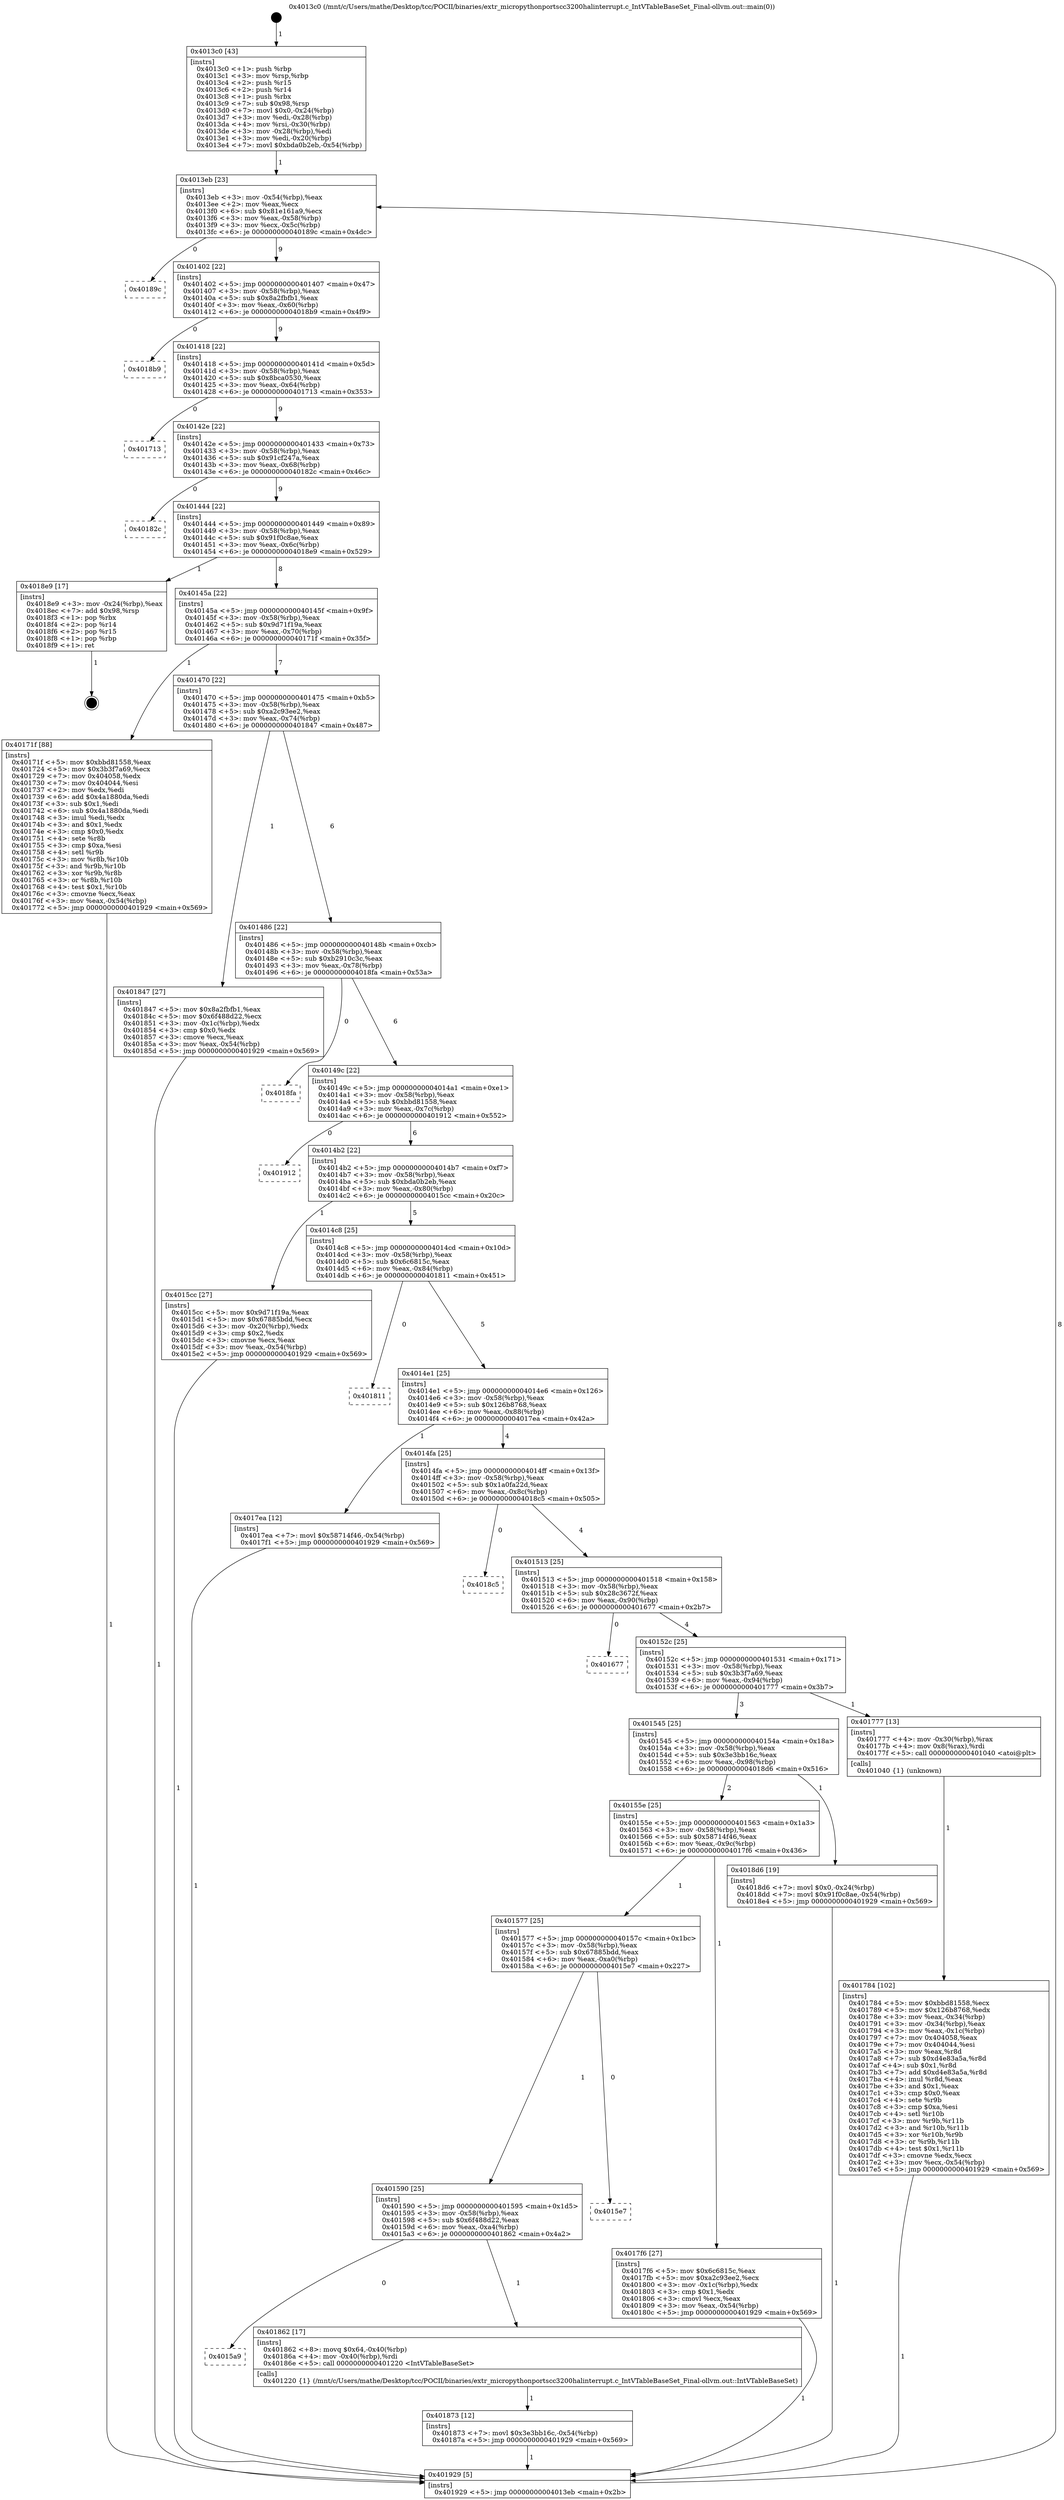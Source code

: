 digraph "0x4013c0" {
  label = "0x4013c0 (/mnt/c/Users/mathe/Desktop/tcc/POCII/binaries/extr_micropythonportscc3200halinterrupt.c_IntVTableBaseSet_Final-ollvm.out::main(0))"
  labelloc = "t"
  node[shape=record]

  Entry [label="",width=0.3,height=0.3,shape=circle,fillcolor=black,style=filled]
  "0x4013eb" [label="{
     0x4013eb [23]\l
     | [instrs]\l
     &nbsp;&nbsp;0x4013eb \<+3\>: mov -0x54(%rbp),%eax\l
     &nbsp;&nbsp;0x4013ee \<+2\>: mov %eax,%ecx\l
     &nbsp;&nbsp;0x4013f0 \<+6\>: sub $0x81e161a9,%ecx\l
     &nbsp;&nbsp;0x4013f6 \<+3\>: mov %eax,-0x58(%rbp)\l
     &nbsp;&nbsp;0x4013f9 \<+3\>: mov %ecx,-0x5c(%rbp)\l
     &nbsp;&nbsp;0x4013fc \<+6\>: je 000000000040189c \<main+0x4dc\>\l
  }"]
  "0x40189c" [label="{
     0x40189c\l
  }", style=dashed]
  "0x401402" [label="{
     0x401402 [22]\l
     | [instrs]\l
     &nbsp;&nbsp;0x401402 \<+5\>: jmp 0000000000401407 \<main+0x47\>\l
     &nbsp;&nbsp;0x401407 \<+3\>: mov -0x58(%rbp),%eax\l
     &nbsp;&nbsp;0x40140a \<+5\>: sub $0x8a2fbfb1,%eax\l
     &nbsp;&nbsp;0x40140f \<+3\>: mov %eax,-0x60(%rbp)\l
     &nbsp;&nbsp;0x401412 \<+6\>: je 00000000004018b9 \<main+0x4f9\>\l
  }"]
  Exit [label="",width=0.3,height=0.3,shape=circle,fillcolor=black,style=filled,peripheries=2]
  "0x4018b9" [label="{
     0x4018b9\l
  }", style=dashed]
  "0x401418" [label="{
     0x401418 [22]\l
     | [instrs]\l
     &nbsp;&nbsp;0x401418 \<+5\>: jmp 000000000040141d \<main+0x5d\>\l
     &nbsp;&nbsp;0x40141d \<+3\>: mov -0x58(%rbp),%eax\l
     &nbsp;&nbsp;0x401420 \<+5\>: sub $0x8bca0530,%eax\l
     &nbsp;&nbsp;0x401425 \<+3\>: mov %eax,-0x64(%rbp)\l
     &nbsp;&nbsp;0x401428 \<+6\>: je 0000000000401713 \<main+0x353\>\l
  }"]
  "0x401873" [label="{
     0x401873 [12]\l
     | [instrs]\l
     &nbsp;&nbsp;0x401873 \<+7\>: movl $0x3e3bb16c,-0x54(%rbp)\l
     &nbsp;&nbsp;0x40187a \<+5\>: jmp 0000000000401929 \<main+0x569\>\l
  }"]
  "0x401713" [label="{
     0x401713\l
  }", style=dashed]
  "0x40142e" [label="{
     0x40142e [22]\l
     | [instrs]\l
     &nbsp;&nbsp;0x40142e \<+5\>: jmp 0000000000401433 \<main+0x73\>\l
     &nbsp;&nbsp;0x401433 \<+3\>: mov -0x58(%rbp),%eax\l
     &nbsp;&nbsp;0x401436 \<+5\>: sub $0x91cf247a,%eax\l
     &nbsp;&nbsp;0x40143b \<+3\>: mov %eax,-0x68(%rbp)\l
     &nbsp;&nbsp;0x40143e \<+6\>: je 000000000040182c \<main+0x46c\>\l
  }"]
  "0x4015a9" [label="{
     0x4015a9\l
  }", style=dashed]
  "0x40182c" [label="{
     0x40182c\l
  }", style=dashed]
  "0x401444" [label="{
     0x401444 [22]\l
     | [instrs]\l
     &nbsp;&nbsp;0x401444 \<+5\>: jmp 0000000000401449 \<main+0x89\>\l
     &nbsp;&nbsp;0x401449 \<+3\>: mov -0x58(%rbp),%eax\l
     &nbsp;&nbsp;0x40144c \<+5\>: sub $0x91f0c8ae,%eax\l
     &nbsp;&nbsp;0x401451 \<+3\>: mov %eax,-0x6c(%rbp)\l
     &nbsp;&nbsp;0x401454 \<+6\>: je 00000000004018e9 \<main+0x529\>\l
  }"]
  "0x401862" [label="{
     0x401862 [17]\l
     | [instrs]\l
     &nbsp;&nbsp;0x401862 \<+8\>: movq $0x64,-0x40(%rbp)\l
     &nbsp;&nbsp;0x40186a \<+4\>: mov -0x40(%rbp),%rdi\l
     &nbsp;&nbsp;0x40186e \<+5\>: call 0000000000401220 \<IntVTableBaseSet\>\l
     | [calls]\l
     &nbsp;&nbsp;0x401220 \{1\} (/mnt/c/Users/mathe/Desktop/tcc/POCII/binaries/extr_micropythonportscc3200halinterrupt.c_IntVTableBaseSet_Final-ollvm.out::IntVTableBaseSet)\l
  }"]
  "0x4018e9" [label="{
     0x4018e9 [17]\l
     | [instrs]\l
     &nbsp;&nbsp;0x4018e9 \<+3\>: mov -0x24(%rbp),%eax\l
     &nbsp;&nbsp;0x4018ec \<+7\>: add $0x98,%rsp\l
     &nbsp;&nbsp;0x4018f3 \<+1\>: pop %rbx\l
     &nbsp;&nbsp;0x4018f4 \<+2\>: pop %r14\l
     &nbsp;&nbsp;0x4018f6 \<+2\>: pop %r15\l
     &nbsp;&nbsp;0x4018f8 \<+1\>: pop %rbp\l
     &nbsp;&nbsp;0x4018f9 \<+1\>: ret\l
  }"]
  "0x40145a" [label="{
     0x40145a [22]\l
     | [instrs]\l
     &nbsp;&nbsp;0x40145a \<+5\>: jmp 000000000040145f \<main+0x9f\>\l
     &nbsp;&nbsp;0x40145f \<+3\>: mov -0x58(%rbp),%eax\l
     &nbsp;&nbsp;0x401462 \<+5\>: sub $0x9d71f19a,%eax\l
     &nbsp;&nbsp;0x401467 \<+3\>: mov %eax,-0x70(%rbp)\l
     &nbsp;&nbsp;0x40146a \<+6\>: je 000000000040171f \<main+0x35f\>\l
  }"]
  "0x401590" [label="{
     0x401590 [25]\l
     | [instrs]\l
     &nbsp;&nbsp;0x401590 \<+5\>: jmp 0000000000401595 \<main+0x1d5\>\l
     &nbsp;&nbsp;0x401595 \<+3\>: mov -0x58(%rbp),%eax\l
     &nbsp;&nbsp;0x401598 \<+5\>: sub $0x6f488d22,%eax\l
     &nbsp;&nbsp;0x40159d \<+6\>: mov %eax,-0xa4(%rbp)\l
     &nbsp;&nbsp;0x4015a3 \<+6\>: je 0000000000401862 \<main+0x4a2\>\l
  }"]
  "0x40171f" [label="{
     0x40171f [88]\l
     | [instrs]\l
     &nbsp;&nbsp;0x40171f \<+5\>: mov $0xbbd81558,%eax\l
     &nbsp;&nbsp;0x401724 \<+5\>: mov $0x3b3f7a69,%ecx\l
     &nbsp;&nbsp;0x401729 \<+7\>: mov 0x404058,%edx\l
     &nbsp;&nbsp;0x401730 \<+7\>: mov 0x404044,%esi\l
     &nbsp;&nbsp;0x401737 \<+2\>: mov %edx,%edi\l
     &nbsp;&nbsp;0x401739 \<+6\>: add $0x4a1880da,%edi\l
     &nbsp;&nbsp;0x40173f \<+3\>: sub $0x1,%edi\l
     &nbsp;&nbsp;0x401742 \<+6\>: sub $0x4a1880da,%edi\l
     &nbsp;&nbsp;0x401748 \<+3\>: imul %edi,%edx\l
     &nbsp;&nbsp;0x40174b \<+3\>: and $0x1,%edx\l
     &nbsp;&nbsp;0x40174e \<+3\>: cmp $0x0,%edx\l
     &nbsp;&nbsp;0x401751 \<+4\>: sete %r8b\l
     &nbsp;&nbsp;0x401755 \<+3\>: cmp $0xa,%esi\l
     &nbsp;&nbsp;0x401758 \<+4\>: setl %r9b\l
     &nbsp;&nbsp;0x40175c \<+3\>: mov %r8b,%r10b\l
     &nbsp;&nbsp;0x40175f \<+3\>: and %r9b,%r10b\l
     &nbsp;&nbsp;0x401762 \<+3\>: xor %r9b,%r8b\l
     &nbsp;&nbsp;0x401765 \<+3\>: or %r8b,%r10b\l
     &nbsp;&nbsp;0x401768 \<+4\>: test $0x1,%r10b\l
     &nbsp;&nbsp;0x40176c \<+3\>: cmovne %ecx,%eax\l
     &nbsp;&nbsp;0x40176f \<+3\>: mov %eax,-0x54(%rbp)\l
     &nbsp;&nbsp;0x401772 \<+5\>: jmp 0000000000401929 \<main+0x569\>\l
  }"]
  "0x401470" [label="{
     0x401470 [22]\l
     | [instrs]\l
     &nbsp;&nbsp;0x401470 \<+5\>: jmp 0000000000401475 \<main+0xb5\>\l
     &nbsp;&nbsp;0x401475 \<+3\>: mov -0x58(%rbp),%eax\l
     &nbsp;&nbsp;0x401478 \<+5\>: sub $0xa2c93ee2,%eax\l
     &nbsp;&nbsp;0x40147d \<+3\>: mov %eax,-0x74(%rbp)\l
     &nbsp;&nbsp;0x401480 \<+6\>: je 0000000000401847 \<main+0x487\>\l
  }"]
  "0x4015e7" [label="{
     0x4015e7\l
  }", style=dashed]
  "0x401847" [label="{
     0x401847 [27]\l
     | [instrs]\l
     &nbsp;&nbsp;0x401847 \<+5\>: mov $0x8a2fbfb1,%eax\l
     &nbsp;&nbsp;0x40184c \<+5\>: mov $0x6f488d22,%ecx\l
     &nbsp;&nbsp;0x401851 \<+3\>: mov -0x1c(%rbp),%edx\l
     &nbsp;&nbsp;0x401854 \<+3\>: cmp $0x0,%edx\l
     &nbsp;&nbsp;0x401857 \<+3\>: cmove %ecx,%eax\l
     &nbsp;&nbsp;0x40185a \<+3\>: mov %eax,-0x54(%rbp)\l
     &nbsp;&nbsp;0x40185d \<+5\>: jmp 0000000000401929 \<main+0x569\>\l
  }"]
  "0x401486" [label="{
     0x401486 [22]\l
     | [instrs]\l
     &nbsp;&nbsp;0x401486 \<+5\>: jmp 000000000040148b \<main+0xcb\>\l
     &nbsp;&nbsp;0x40148b \<+3\>: mov -0x58(%rbp),%eax\l
     &nbsp;&nbsp;0x40148e \<+5\>: sub $0xb2910c3c,%eax\l
     &nbsp;&nbsp;0x401493 \<+3\>: mov %eax,-0x78(%rbp)\l
     &nbsp;&nbsp;0x401496 \<+6\>: je 00000000004018fa \<main+0x53a\>\l
  }"]
  "0x401577" [label="{
     0x401577 [25]\l
     | [instrs]\l
     &nbsp;&nbsp;0x401577 \<+5\>: jmp 000000000040157c \<main+0x1bc\>\l
     &nbsp;&nbsp;0x40157c \<+3\>: mov -0x58(%rbp),%eax\l
     &nbsp;&nbsp;0x40157f \<+5\>: sub $0x67885bdd,%eax\l
     &nbsp;&nbsp;0x401584 \<+6\>: mov %eax,-0xa0(%rbp)\l
     &nbsp;&nbsp;0x40158a \<+6\>: je 00000000004015e7 \<main+0x227\>\l
  }"]
  "0x4018fa" [label="{
     0x4018fa\l
  }", style=dashed]
  "0x40149c" [label="{
     0x40149c [22]\l
     | [instrs]\l
     &nbsp;&nbsp;0x40149c \<+5\>: jmp 00000000004014a1 \<main+0xe1\>\l
     &nbsp;&nbsp;0x4014a1 \<+3\>: mov -0x58(%rbp),%eax\l
     &nbsp;&nbsp;0x4014a4 \<+5\>: sub $0xbbd81558,%eax\l
     &nbsp;&nbsp;0x4014a9 \<+3\>: mov %eax,-0x7c(%rbp)\l
     &nbsp;&nbsp;0x4014ac \<+6\>: je 0000000000401912 \<main+0x552\>\l
  }"]
  "0x4017f6" [label="{
     0x4017f6 [27]\l
     | [instrs]\l
     &nbsp;&nbsp;0x4017f6 \<+5\>: mov $0x6c6815c,%eax\l
     &nbsp;&nbsp;0x4017fb \<+5\>: mov $0xa2c93ee2,%ecx\l
     &nbsp;&nbsp;0x401800 \<+3\>: mov -0x1c(%rbp),%edx\l
     &nbsp;&nbsp;0x401803 \<+3\>: cmp $0x1,%edx\l
     &nbsp;&nbsp;0x401806 \<+3\>: cmovl %ecx,%eax\l
     &nbsp;&nbsp;0x401809 \<+3\>: mov %eax,-0x54(%rbp)\l
     &nbsp;&nbsp;0x40180c \<+5\>: jmp 0000000000401929 \<main+0x569\>\l
  }"]
  "0x401912" [label="{
     0x401912\l
  }", style=dashed]
  "0x4014b2" [label="{
     0x4014b2 [22]\l
     | [instrs]\l
     &nbsp;&nbsp;0x4014b2 \<+5\>: jmp 00000000004014b7 \<main+0xf7\>\l
     &nbsp;&nbsp;0x4014b7 \<+3\>: mov -0x58(%rbp),%eax\l
     &nbsp;&nbsp;0x4014ba \<+5\>: sub $0xbda0b2eb,%eax\l
     &nbsp;&nbsp;0x4014bf \<+3\>: mov %eax,-0x80(%rbp)\l
     &nbsp;&nbsp;0x4014c2 \<+6\>: je 00000000004015cc \<main+0x20c\>\l
  }"]
  "0x40155e" [label="{
     0x40155e [25]\l
     | [instrs]\l
     &nbsp;&nbsp;0x40155e \<+5\>: jmp 0000000000401563 \<main+0x1a3\>\l
     &nbsp;&nbsp;0x401563 \<+3\>: mov -0x58(%rbp),%eax\l
     &nbsp;&nbsp;0x401566 \<+5\>: sub $0x58714f46,%eax\l
     &nbsp;&nbsp;0x40156b \<+6\>: mov %eax,-0x9c(%rbp)\l
     &nbsp;&nbsp;0x401571 \<+6\>: je 00000000004017f6 \<main+0x436\>\l
  }"]
  "0x4015cc" [label="{
     0x4015cc [27]\l
     | [instrs]\l
     &nbsp;&nbsp;0x4015cc \<+5\>: mov $0x9d71f19a,%eax\l
     &nbsp;&nbsp;0x4015d1 \<+5\>: mov $0x67885bdd,%ecx\l
     &nbsp;&nbsp;0x4015d6 \<+3\>: mov -0x20(%rbp),%edx\l
     &nbsp;&nbsp;0x4015d9 \<+3\>: cmp $0x2,%edx\l
     &nbsp;&nbsp;0x4015dc \<+3\>: cmovne %ecx,%eax\l
     &nbsp;&nbsp;0x4015df \<+3\>: mov %eax,-0x54(%rbp)\l
     &nbsp;&nbsp;0x4015e2 \<+5\>: jmp 0000000000401929 \<main+0x569\>\l
  }"]
  "0x4014c8" [label="{
     0x4014c8 [25]\l
     | [instrs]\l
     &nbsp;&nbsp;0x4014c8 \<+5\>: jmp 00000000004014cd \<main+0x10d\>\l
     &nbsp;&nbsp;0x4014cd \<+3\>: mov -0x58(%rbp),%eax\l
     &nbsp;&nbsp;0x4014d0 \<+5\>: sub $0x6c6815c,%eax\l
     &nbsp;&nbsp;0x4014d5 \<+6\>: mov %eax,-0x84(%rbp)\l
     &nbsp;&nbsp;0x4014db \<+6\>: je 0000000000401811 \<main+0x451\>\l
  }"]
  "0x401929" [label="{
     0x401929 [5]\l
     | [instrs]\l
     &nbsp;&nbsp;0x401929 \<+5\>: jmp 00000000004013eb \<main+0x2b\>\l
  }"]
  "0x4013c0" [label="{
     0x4013c0 [43]\l
     | [instrs]\l
     &nbsp;&nbsp;0x4013c0 \<+1\>: push %rbp\l
     &nbsp;&nbsp;0x4013c1 \<+3\>: mov %rsp,%rbp\l
     &nbsp;&nbsp;0x4013c4 \<+2\>: push %r15\l
     &nbsp;&nbsp;0x4013c6 \<+2\>: push %r14\l
     &nbsp;&nbsp;0x4013c8 \<+1\>: push %rbx\l
     &nbsp;&nbsp;0x4013c9 \<+7\>: sub $0x98,%rsp\l
     &nbsp;&nbsp;0x4013d0 \<+7\>: movl $0x0,-0x24(%rbp)\l
     &nbsp;&nbsp;0x4013d7 \<+3\>: mov %edi,-0x28(%rbp)\l
     &nbsp;&nbsp;0x4013da \<+4\>: mov %rsi,-0x30(%rbp)\l
     &nbsp;&nbsp;0x4013de \<+3\>: mov -0x28(%rbp),%edi\l
     &nbsp;&nbsp;0x4013e1 \<+3\>: mov %edi,-0x20(%rbp)\l
     &nbsp;&nbsp;0x4013e4 \<+7\>: movl $0xbda0b2eb,-0x54(%rbp)\l
  }"]
  "0x4018d6" [label="{
     0x4018d6 [19]\l
     | [instrs]\l
     &nbsp;&nbsp;0x4018d6 \<+7\>: movl $0x0,-0x24(%rbp)\l
     &nbsp;&nbsp;0x4018dd \<+7\>: movl $0x91f0c8ae,-0x54(%rbp)\l
     &nbsp;&nbsp;0x4018e4 \<+5\>: jmp 0000000000401929 \<main+0x569\>\l
  }"]
  "0x401811" [label="{
     0x401811\l
  }", style=dashed]
  "0x4014e1" [label="{
     0x4014e1 [25]\l
     | [instrs]\l
     &nbsp;&nbsp;0x4014e1 \<+5\>: jmp 00000000004014e6 \<main+0x126\>\l
     &nbsp;&nbsp;0x4014e6 \<+3\>: mov -0x58(%rbp),%eax\l
     &nbsp;&nbsp;0x4014e9 \<+5\>: sub $0x126b8768,%eax\l
     &nbsp;&nbsp;0x4014ee \<+6\>: mov %eax,-0x88(%rbp)\l
     &nbsp;&nbsp;0x4014f4 \<+6\>: je 00000000004017ea \<main+0x42a\>\l
  }"]
  "0x401784" [label="{
     0x401784 [102]\l
     | [instrs]\l
     &nbsp;&nbsp;0x401784 \<+5\>: mov $0xbbd81558,%ecx\l
     &nbsp;&nbsp;0x401789 \<+5\>: mov $0x126b8768,%edx\l
     &nbsp;&nbsp;0x40178e \<+3\>: mov %eax,-0x34(%rbp)\l
     &nbsp;&nbsp;0x401791 \<+3\>: mov -0x34(%rbp),%eax\l
     &nbsp;&nbsp;0x401794 \<+3\>: mov %eax,-0x1c(%rbp)\l
     &nbsp;&nbsp;0x401797 \<+7\>: mov 0x404058,%eax\l
     &nbsp;&nbsp;0x40179e \<+7\>: mov 0x404044,%esi\l
     &nbsp;&nbsp;0x4017a5 \<+3\>: mov %eax,%r8d\l
     &nbsp;&nbsp;0x4017a8 \<+7\>: sub $0xd4e83a5a,%r8d\l
     &nbsp;&nbsp;0x4017af \<+4\>: sub $0x1,%r8d\l
     &nbsp;&nbsp;0x4017b3 \<+7\>: add $0xd4e83a5a,%r8d\l
     &nbsp;&nbsp;0x4017ba \<+4\>: imul %r8d,%eax\l
     &nbsp;&nbsp;0x4017be \<+3\>: and $0x1,%eax\l
     &nbsp;&nbsp;0x4017c1 \<+3\>: cmp $0x0,%eax\l
     &nbsp;&nbsp;0x4017c4 \<+4\>: sete %r9b\l
     &nbsp;&nbsp;0x4017c8 \<+3\>: cmp $0xa,%esi\l
     &nbsp;&nbsp;0x4017cb \<+4\>: setl %r10b\l
     &nbsp;&nbsp;0x4017cf \<+3\>: mov %r9b,%r11b\l
     &nbsp;&nbsp;0x4017d2 \<+3\>: and %r10b,%r11b\l
     &nbsp;&nbsp;0x4017d5 \<+3\>: xor %r10b,%r9b\l
     &nbsp;&nbsp;0x4017d8 \<+3\>: or %r9b,%r11b\l
     &nbsp;&nbsp;0x4017db \<+4\>: test $0x1,%r11b\l
     &nbsp;&nbsp;0x4017df \<+3\>: cmovne %edx,%ecx\l
     &nbsp;&nbsp;0x4017e2 \<+3\>: mov %ecx,-0x54(%rbp)\l
     &nbsp;&nbsp;0x4017e5 \<+5\>: jmp 0000000000401929 \<main+0x569\>\l
  }"]
  "0x4017ea" [label="{
     0x4017ea [12]\l
     | [instrs]\l
     &nbsp;&nbsp;0x4017ea \<+7\>: movl $0x58714f46,-0x54(%rbp)\l
     &nbsp;&nbsp;0x4017f1 \<+5\>: jmp 0000000000401929 \<main+0x569\>\l
  }"]
  "0x4014fa" [label="{
     0x4014fa [25]\l
     | [instrs]\l
     &nbsp;&nbsp;0x4014fa \<+5\>: jmp 00000000004014ff \<main+0x13f\>\l
     &nbsp;&nbsp;0x4014ff \<+3\>: mov -0x58(%rbp),%eax\l
     &nbsp;&nbsp;0x401502 \<+5\>: sub $0x1a0fa22d,%eax\l
     &nbsp;&nbsp;0x401507 \<+6\>: mov %eax,-0x8c(%rbp)\l
     &nbsp;&nbsp;0x40150d \<+6\>: je 00000000004018c5 \<main+0x505\>\l
  }"]
  "0x401545" [label="{
     0x401545 [25]\l
     | [instrs]\l
     &nbsp;&nbsp;0x401545 \<+5\>: jmp 000000000040154a \<main+0x18a\>\l
     &nbsp;&nbsp;0x40154a \<+3\>: mov -0x58(%rbp),%eax\l
     &nbsp;&nbsp;0x40154d \<+5\>: sub $0x3e3bb16c,%eax\l
     &nbsp;&nbsp;0x401552 \<+6\>: mov %eax,-0x98(%rbp)\l
     &nbsp;&nbsp;0x401558 \<+6\>: je 00000000004018d6 \<main+0x516\>\l
  }"]
  "0x4018c5" [label="{
     0x4018c5\l
  }", style=dashed]
  "0x401513" [label="{
     0x401513 [25]\l
     | [instrs]\l
     &nbsp;&nbsp;0x401513 \<+5\>: jmp 0000000000401518 \<main+0x158\>\l
     &nbsp;&nbsp;0x401518 \<+3\>: mov -0x58(%rbp),%eax\l
     &nbsp;&nbsp;0x40151b \<+5\>: sub $0x28c3672f,%eax\l
     &nbsp;&nbsp;0x401520 \<+6\>: mov %eax,-0x90(%rbp)\l
     &nbsp;&nbsp;0x401526 \<+6\>: je 0000000000401677 \<main+0x2b7\>\l
  }"]
  "0x401777" [label="{
     0x401777 [13]\l
     | [instrs]\l
     &nbsp;&nbsp;0x401777 \<+4\>: mov -0x30(%rbp),%rax\l
     &nbsp;&nbsp;0x40177b \<+4\>: mov 0x8(%rax),%rdi\l
     &nbsp;&nbsp;0x40177f \<+5\>: call 0000000000401040 \<atoi@plt\>\l
     | [calls]\l
     &nbsp;&nbsp;0x401040 \{1\} (unknown)\l
  }"]
  "0x401677" [label="{
     0x401677\l
  }", style=dashed]
  "0x40152c" [label="{
     0x40152c [25]\l
     | [instrs]\l
     &nbsp;&nbsp;0x40152c \<+5\>: jmp 0000000000401531 \<main+0x171\>\l
     &nbsp;&nbsp;0x401531 \<+3\>: mov -0x58(%rbp),%eax\l
     &nbsp;&nbsp;0x401534 \<+5\>: sub $0x3b3f7a69,%eax\l
     &nbsp;&nbsp;0x401539 \<+6\>: mov %eax,-0x94(%rbp)\l
     &nbsp;&nbsp;0x40153f \<+6\>: je 0000000000401777 \<main+0x3b7\>\l
  }"]
  Entry -> "0x4013c0" [label=" 1"]
  "0x4013eb" -> "0x40189c" [label=" 0"]
  "0x4013eb" -> "0x401402" [label=" 9"]
  "0x4018e9" -> Exit [label=" 1"]
  "0x401402" -> "0x4018b9" [label=" 0"]
  "0x401402" -> "0x401418" [label=" 9"]
  "0x4018d6" -> "0x401929" [label=" 1"]
  "0x401418" -> "0x401713" [label=" 0"]
  "0x401418" -> "0x40142e" [label=" 9"]
  "0x401873" -> "0x401929" [label=" 1"]
  "0x40142e" -> "0x40182c" [label=" 0"]
  "0x40142e" -> "0x401444" [label=" 9"]
  "0x401862" -> "0x401873" [label=" 1"]
  "0x401444" -> "0x4018e9" [label=" 1"]
  "0x401444" -> "0x40145a" [label=" 8"]
  "0x401590" -> "0x4015a9" [label=" 0"]
  "0x40145a" -> "0x40171f" [label=" 1"]
  "0x40145a" -> "0x401470" [label=" 7"]
  "0x401590" -> "0x401862" [label=" 1"]
  "0x401470" -> "0x401847" [label=" 1"]
  "0x401470" -> "0x401486" [label=" 6"]
  "0x401577" -> "0x401590" [label=" 1"]
  "0x401486" -> "0x4018fa" [label=" 0"]
  "0x401486" -> "0x40149c" [label=" 6"]
  "0x401577" -> "0x4015e7" [label=" 0"]
  "0x40149c" -> "0x401912" [label=" 0"]
  "0x40149c" -> "0x4014b2" [label=" 6"]
  "0x401847" -> "0x401929" [label=" 1"]
  "0x4014b2" -> "0x4015cc" [label=" 1"]
  "0x4014b2" -> "0x4014c8" [label=" 5"]
  "0x4015cc" -> "0x401929" [label=" 1"]
  "0x4013c0" -> "0x4013eb" [label=" 1"]
  "0x401929" -> "0x4013eb" [label=" 8"]
  "0x40171f" -> "0x401929" [label=" 1"]
  "0x40155e" -> "0x401577" [label=" 1"]
  "0x4014c8" -> "0x401811" [label=" 0"]
  "0x4014c8" -> "0x4014e1" [label=" 5"]
  "0x40155e" -> "0x4017f6" [label=" 1"]
  "0x4014e1" -> "0x4017ea" [label=" 1"]
  "0x4014e1" -> "0x4014fa" [label=" 4"]
  "0x401545" -> "0x40155e" [label=" 2"]
  "0x4014fa" -> "0x4018c5" [label=" 0"]
  "0x4014fa" -> "0x401513" [label=" 4"]
  "0x401545" -> "0x4018d6" [label=" 1"]
  "0x401513" -> "0x401677" [label=" 0"]
  "0x401513" -> "0x40152c" [label=" 4"]
  "0x4017f6" -> "0x401929" [label=" 1"]
  "0x40152c" -> "0x401777" [label=" 1"]
  "0x40152c" -> "0x401545" [label=" 3"]
  "0x401777" -> "0x401784" [label=" 1"]
  "0x401784" -> "0x401929" [label=" 1"]
  "0x4017ea" -> "0x401929" [label=" 1"]
}
